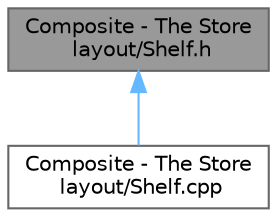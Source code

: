 digraph "Composite - The Store layout/Shelf.h"
{
 // INTERACTIVE_SVG=YES
 // LATEX_PDF_SIZE
  bgcolor="transparent";
  edge [fontname=Helvetica,fontsize=10,labelfontname=Helvetica,labelfontsize=10];
  node [fontname=Helvetica,fontsize=10,shape=box,height=0.2,width=0.4];
  Node1 [id="Node000001",label="Composite - The Store\l layout/Shelf.h",height=0.2,width=0.4,color="gray40", fillcolor="grey60", style="filled", fontcolor="black",tooltip="Composite class representing a shelf that holds plants."];
  Node1 -> Node2 [id="edge1_Node000001_Node000002",dir="back",color="steelblue1",style="solid",tooltip=" "];
  Node2 [id="Node000002",label="Composite - The Store\l layout/Shelf.cpp",height=0.2,width=0.4,color="grey40", fillcolor="white", style="filled",URL="$_shelf_8cpp.html",tooltip=" "];
}
